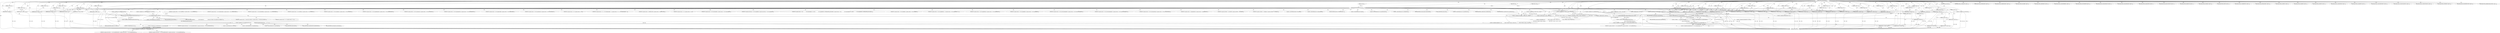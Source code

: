 digraph "TIFFVGetFieldDefaulted" {  
"21192" [label = <(METHOD,TIFFVGetFieldDefaulted)<SUB>214</SUB>> ]
"21487" [label = <(METHOD_RETURN,int)<SUB>214</SUB>> ]
"21193" [label = <(PARAM,TIFF *tif)<SUB>214</SUB>> ]
"21194" [label = <(PARAM,uint32_t tag)<SUB>214</SUB>> ]
"21195" [label = <(PARAM,va_list ap)<SUB>214</SUB>> ]
"21198" [label = <(&lt;operator&gt;.assignment,*td = &amp;tif-&gt;tif_dir)<SUB>216</SUB>> ]
"21485" [label = <(RETURN,return 0;,return 0;)<SUB>370</SUB>> ]
"21205" [label = <(TIFFVGetField,TIFFVGetField(tif, tag, ap))<SUB>218</SUB>> ]
"21213" [label = <(IDENTIFIER,tag,switch(tag))<SUB>220</SUB>> ]
"21486" [label = <(LITERAL,0,return 0;)<SUB>370</SUB>> ]
"21210" [label = <(RETURN,return (1);,return (1);)<SUB>219</SUB>> ]
"21216" [label = <(IDENTIFIER,TIFFTAG_SUBFILETYPE,&lt;empty&gt;)<SUB>222</SUB>> ]
"21218" [label = <(RETURN,return (1);,return (1);)<SUB>224</SUB>> ]
"21221" [label = <(IDENTIFIER,TIFFTAG_BITSPERSAMPLE,&lt;empty&gt;)<SUB>225</SUB>> ]
"21223" [label = <(RETURN,return (1);,return (1);)<SUB>227</SUB>> ]
"21226" [label = <(IDENTIFIER,TIFFTAG_THRESHHOLDING,&lt;empty&gt;)<SUB>228</SUB>> ]
"21228" [label = <(RETURN,return (1);,return (1);)<SUB>230</SUB>> ]
"21231" [label = <(IDENTIFIER,TIFFTAG_FILLORDER,&lt;empty&gt;)<SUB>231</SUB>> ]
"21233" [label = <(RETURN,return (1);,return (1);)<SUB>233</SUB>> ]
"21236" [label = <(IDENTIFIER,TIFFTAG_ORIENTATION,&lt;empty&gt;)<SUB>234</SUB>> ]
"21238" [label = <(RETURN,return (1);,return (1);)<SUB>236</SUB>> ]
"21241" [label = <(IDENTIFIER,TIFFTAG_SAMPLESPERPIXEL,&lt;empty&gt;)<SUB>237</SUB>> ]
"21243" [label = <(RETURN,return (1);,return (1);)<SUB>239</SUB>> ]
"21246" [label = <(IDENTIFIER,TIFFTAG_ROWSPERSTRIP,&lt;empty&gt;)<SUB>240</SUB>> ]
"21248" [label = <(RETURN,return (1);,return (1);)<SUB>242</SUB>> ]
"21251" [label = <(IDENTIFIER,TIFFTAG_MINSAMPLEVALUE,&lt;empty&gt;)<SUB>243</SUB>> ]
"21253" [label = <(RETURN,return (1);,return (1);)<SUB>245</SUB>> ]
"21256" [label = <(IDENTIFIER,TIFFTAG_MAXSAMPLEVALUE,&lt;empty&gt;)<SUB>246</SUB>> ]
"21296" [label = <(IDENTIFIER,TIFFTAG_PLANARCONFIG,&lt;empty&gt;)<SUB>273</SUB>> ]
"21298" [label = <(RETURN,return (1);,return (1);)<SUB>275</SUB>> ]
"21301" [label = <(IDENTIFIER,TIFFTAG_RESOLUTIONUNIT,&lt;empty&gt;)<SUB>276</SUB>> ]
"21303" [label = <(RETURN,return (1);,return (1);)<SUB>278</SUB>> ]
"21306" [label = <(IDENTIFIER,TIFFTAG_PREDICTOR,&lt;empty&gt;)<SUB>279</SUB>> ]
"21334" [label = <(IDENTIFIER,TIFFTAG_DOTRANGE,&lt;empty&gt;)<SUB>293</SUB>> ]
"21337" [label = <(RETURN,return (1);,return (1);)<SUB>296</SUB>> ]
"21340" [label = <(IDENTIFIER,TIFFTAG_INKSET,&lt;empty&gt;)<SUB>297</SUB>> ]
"21342" [label = <(RETURN,return 1;,return 1;)<SUB>299</SUB>> ]
"21345" [label = <(IDENTIFIER,TIFFTAG_NUMBEROFINKS,&lt;empty&gt;)<SUB>300</SUB>> ]
"21347" [label = <(RETURN,return (1);,return (1);)<SUB>302</SUB>> ]
"21350" [label = <(IDENTIFIER,TIFFTAG_EXTRASAMPLES,&lt;empty&gt;)<SUB>303</SUB>> ]
"21353" [label = <(RETURN,return (1);,return (1);)<SUB>306</SUB>> ]
"21356" [label = <(IDENTIFIER,TIFFTAG_MATTEING,&lt;empty&gt;)<SUB>307</SUB>> ]
"21358" [label = <(RETURN,return (1);,return (1);)<SUB>311</SUB>> ]
"21361" [label = <(IDENTIFIER,TIFFTAG_TILEDEPTH,&lt;empty&gt;)<SUB>312</SUB>> ]
"21363" [label = <(RETURN,return (1);,return (1);)<SUB>314</SUB>> ]
"21366" [label = <(IDENTIFIER,TIFFTAG_DATATYPE,&lt;empty&gt;)<SUB>315</SUB>> ]
"21368" [label = <(RETURN,return (1);,return (1);)<SUB>317</SUB>> ]
"21371" [label = <(IDENTIFIER,TIFFTAG_SAMPLEFORMAT,&lt;empty&gt;)<SUB>318</SUB>> ]
"21373" [label = <(RETURN,return (1);,return (1);)<SUB>320</SUB>> ]
"21376" [label = <(IDENTIFIER,TIFFTAG_IMAGEDEPTH,&lt;empty&gt;)<SUB>321</SUB>> ]
"21378" [label = <(RETURN,return (1);,return (1);)<SUB>323</SUB>> ]
"21381" [label = <(IDENTIFIER,TIFFTAG_YCBCRCOEFFICIENTS,&lt;empty&gt;)<SUB>324</SUB>> ]
"21394" [label = <(IDENTIFIER,TIFFTAG_YCBCRSUBSAMPLING,&lt;empty&gt;)<SUB>331</SUB>> ]
"21397" [label = <(RETURN,return (1);,return (1);)<SUB>334</SUB>> ]
"21400" [label = <(IDENTIFIER,TIFFTAG_YCBCRPOSITIONING,&lt;empty&gt;)<SUB>335</SUB>> ]
"21402" [label = <(RETURN,return (1);,return (1);)<SUB>337</SUB>> ]
"21405" [label = <(IDENTIFIER,TIFFTAG_WHITEPOINT,&lt;empty&gt;)<SUB>338</SUB>> ]
"21429" [label = <(IDENTIFIER,TIFFTAG_TRANSFERFUNCTION,&lt;empty&gt;)<SUB>349</SUB>> ]
"21465" [label = <(RETURN,return (1);,return (1);)<SUB>363</SUB>> ]
"21468" [label = <(IDENTIFIER,TIFFTAG_REFERENCEBLACKWHITE,&lt;empty&gt;)<SUB>364</SUB>> ]
"21483" [label = <(RETURN,return (1);,return (1);)<SUB>368</SUB>> ]
"21211" [label = <(LITERAL,1,return (1);)<SUB>219</SUB>> ]
"21219" [label = <(LITERAL,1,return (1);)<SUB>224</SUB>> ]
"21224" [label = <(LITERAL,1,return (1);)<SUB>227</SUB>> ]
"21229" [label = <(LITERAL,1,return (1);)<SUB>230</SUB>> ]
"21234" [label = <(LITERAL,1,return (1);)<SUB>233</SUB>> ]
"21239" [label = <(LITERAL,1,return (1);)<SUB>236</SUB>> ]
"21244" [label = <(LITERAL,1,return (1);)<SUB>239</SUB>> ]
"21249" [label = <(LITERAL,1,return (1);)<SUB>242</SUB>> ]
"21254" [label = <(LITERAL,1,return (1);)<SUB>245</SUB>> ]
"21293" [label = <(RETURN,return (1);,return (1);)<SUB>271</SUB>> ]
"21299" [label = <(LITERAL,1,return (1);)<SUB>275</SUB>> ]
"21304" [label = <(LITERAL,1,return (1);)<SUB>278</SUB>> ]
"21309" [label = <(&lt;operator&gt;.assignment,*sp = (TIFFPredictorState *)tif-&gt;tif_data)<SUB>281</SUB>> ]
"21331" [label = <(RETURN,return 1;,return 1;)<SUB>291</SUB>> ]
"21338" [label = <(LITERAL,1,return (1);)<SUB>296</SUB>> ]
"21343" [label = <(LITERAL,1,return 1;)<SUB>299</SUB>> ]
"21348" [label = <(LITERAL,1,return (1);)<SUB>302</SUB>> ]
"21354" [label = <(LITERAL,1,return (1);)<SUB>306</SUB>> ]
"21359" [label = <(LITERAL,1,return (1);)<SUB>311</SUB>> ]
"21364" [label = <(LITERAL,1,return (1);)<SUB>314</SUB>> ]
"21369" [label = <(LITERAL,1,return (1);)<SUB>317</SUB>> ]
"21374" [label = <(LITERAL,1,return (1);)<SUB>320</SUB>> ]
"21379" [label = <(LITERAL,1,return (1);)<SUB>323</SUB>> ]
"21384" [label = <(&lt;operator&gt;.assignment,ycbcrcoeffs[] = {0.299f, 0.587f, 0.114f})<SUB>327</SUB>> ]
"21391" [label = <(RETURN,return 1;,return 1;)<SUB>329</SUB>> ]
"21398" [label = <(LITERAL,1,return (1);)<SUB>334</SUB>> ]
"21403" [label = <(LITERAL,1,return (1);)<SUB>337</SUB>> ]
"21408" [label = <(&lt;operator&gt;.assignment,whitepoint[] = {\012                D50_X0 / (D50_X0 + D50_Y0 + D50_Z0),\012                D50_Y0 / (D50_X0 + D50_Y0 + D50_Z0)})<SUB>343</SUB>> ]
"21426" [label = <(RETURN,return 1;,return 1;)<SUB>347</SUB>> ]
"21431" [label = <(&lt;operator&gt;.logicalAnd,!td-&gt;td_transferfunction[0] &amp;&amp;\012                !TIFFDefaultTransferFunction(tif, td))<SUB>350</SUB>> ]
"21453" [label = <(&lt;operator&gt;.greaterThan,td-&gt;td_samplesperpixel - td-&gt;td_extrasamples &gt; 1)<SUB>358</SUB>> ]
"21466" [label = <(LITERAL,1,return (1);)<SUB>363</SUB>> ]
"21470" [label = <(&lt;operator&gt;.logicalAnd,!td-&gt;td_refblackwhite &amp;&amp; !TIFFDefaultRefBlackWhite(tif, td))<SUB>365</SUB>> ]
"21484" [label = <(LITERAL,1,return (1);)<SUB>368</SUB>> ]
"21260" [label = <(&lt;operator&gt;.greaterThan,td-&gt;td_bitspersample &gt; 0)<SUB>252</SUB>> ]
"21294" [label = <(LITERAL,1,return (1);)<SUB>271</SUB>> ]
"21317" [label = <(&lt;operator&gt;.equals,sp == NULL)<SUB>282</SUB>> ]
"21332" [label = <(LITERAL,1,return 1;)<SUB>291</SUB>> ]
"21392" [label = <(LITERAL,1,return 1;)<SUB>329</SUB>> ]
"21427" [label = <(LITERAL,1,return 1;)<SUB>347</SUB>> ]
"21443" [label = <(TIFFErrorExtR,TIFFErrorExtR(tif, tif-&gt;tif_name,\012                              &quot;No space for \&quot;TransferFunction\&quot; tag&quot;))<SUB>353</SUB>> ]
"21449" [label = <(RETURN,return (0);,return (0);)<SUB>355</SUB>> ]
"21480" [label = <(RETURN,return (0);,return (0);)<SUB>366</SUB>> ]
"21321" [label = <(TIFFErrorExtR,TIFFErrorExtR(\012                    tif, tif-&gt;tif_name,\012                    &quot;Cannot get \&quot;Predictor\&quot; tag as plugin is not configured&quot;))<SUB>284</SUB>> ]
"21328" [label = <(RETURN,return 0;,return 0;)<SUB>288</SUB>> ]
"21386" [label = <(&lt;operator&gt;.arrayInitializer,{0.299f, 0.587f, 0.114f})<SUB>327</SUB>> ]
"21410" [label = <(&lt;operator&gt;.arrayInitializer,{\012                D50_X0 / (D50_X0 + D50_Y0 + D50_Z0),\012                D50_Y0 / (D50_X0 + D50_Y0 + D50_Z0)})<SUB>343</SUB>> ]
"21432" [label = <(&lt;operator&gt;.logicalNot,!td-&gt;td_transferfunction[0])<SUB>350</SUB>> ]
"21438" [label = <(&lt;operator&gt;.logicalNot,!TIFFDefaultTransferFunction(tif, td))<SUB>351</SUB>> ]
"21450" [label = <(LITERAL,0,return (0);)<SUB>355</SUB>> ]
"21454" [label = <(&lt;operator&gt;.subtraction,td-&gt;td_samplesperpixel - td-&gt;td_extrasamples)<SUB>358</SUB>> ]
"21471" [label = <(&lt;operator&gt;.logicalNot,!td-&gt;td_refblackwhite)<SUB>365</SUB>> ]
"21475" [label = <(&lt;operator&gt;.logicalNot,!TIFFDefaultRefBlackWhite(tif, td))<SUB>365</SUB>> ]
"21481" [label = <(LITERAL,0,return (0);)<SUB>366</SUB>> ]
"21267" [label = <(&lt;operator&gt;.lessEqualsThan,td-&gt;td_bitspersample &lt;= 16)<SUB>256</SUB>> ]
"21289" [label = <(&lt;operator&gt;.assignment,maxsamplevalue = 0)<SUB>268</SUB>> ]
"21329" [label = <(LITERAL,0,return 0;)<SUB>288</SUB>> ]
"21411" [label = <(&lt;operator&gt;.division,D50_X0 / (D50_X0 + D50_Y0 + D50_Z0))<SUB>344</SUB>> ]
"21418" [label = <(&lt;operator&gt;.division,D50_Y0 / (D50_X0 + D50_Y0 + D50_Z0))<SUB>345</SUB>> ]
"21439" [label = <(TIFFDefaultTransferFunction,TIFFDefaultTransferFunction(tif, td))<SUB>351</SUB>> ]
"21476" [label = <(TIFFDefaultRefBlackWhite,TIFFDefaultRefBlackWhite(tif, td))<SUB>365</SUB>> ]
"21273" [label = <(&lt;operator&gt;.assignment,maxsamplevalue = (1 &lt;&lt; td-&gt;td_bitspersample) -\012                                     1)<SUB>258</SUB>> ]
"21413" [label = <(&lt;operator&gt;.addition,D50_X0 + D50_Y0 + D50_Z0)<SUB>344</SUB>> ]
"21420" [label = <(&lt;operator&gt;.addition,D50_X0 + D50_Y0 + D50_Z0)<SUB>345</SUB>> ]
"21284" [label = <(&lt;operator&gt;.assignment,maxsamplevalue = 65535)<SUB>263</SUB>> ]
"21414" [label = <(&lt;operator&gt;.addition,D50_X0 + D50_Y0)<SUB>344</SUB>> ]
"21421" [label = <(&lt;operator&gt;.addition,D50_X0 + D50_Y0)<SUB>345</SUB>> ]
"21275" [label = <(&lt;operator&gt;.subtraction,(1 &lt;&lt; td-&gt;td_bitspersample) -\012                                     1)<SUB>258</SUB>> ]
"21276" [label = <(&lt;operator&gt;.shiftLeft,1 &lt;&lt; td-&gt;td_bitspersample)<SUB>258</SUB>> ]
"21217" [label = <(UNKNOWN,*va_arg(ap, uint32_t *) = td-&gt;td_subfiletype;,*va_arg(ap, uint32_t *) = td-&gt;td_subfiletype;)<SUB>223</SUB>> ]
"21222" [label = <(UNKNOWN,*va_arg(ap, uint16_t *) = td-&gt;td_bitspersample;,*va_arg(ap, uint16_t *) = td-&gt;td_bitspersample;)<SUB>226</SUB>> ]
"21227" [label = <(UNKNOWN,*va_arg(ap, uint16_t *) = td-&gt;td_threshholding;,*va_arg(ap, uint16_t *) = td-&gt;td_threshholding;)<SUB>229</SUB>> ]
"21232" [label = <(UNKNOWN,*va_arg(ap, uint16_t *) = td-&gt;td_fillorder;,*va_arg(ap, uint16_t *) = td-&gt;td_fillorder;)<SUB>232</SUB>> ]
"21237" [label = <(UNKNOWN,*va_arg(ap, uint16_t *) = td-&gt;td_orientation;,*va_arg(ap, uint16_t *) = td-&gt;td_orientation;)<SUB>235</SUB>> ]
"21242" [label = <(UNKNOWN,*va_arg(ap, uint16_t *) = td-&gt;td_samplesperpixel;,*va_arg(ap, uint16_t *) = td-&gt;td_samplesperpixel;)<SUB>238</SUB>> ]
"21247" [label = <(UNKNOWN,*va_arg(ap, uint32_t *) = td-&gt;td_rowsperstrip;,*va_arg(ap, uint32_t *) = td-&gt;td_rowsperstrip;)<SUB>241</SUB>> ]
"21252" [label = <(UNKNOWN,*va_arg(ap, uint16_t *) = td-&gt;td_minsamplevalue;,*va_arg(ap, uint16_t *) = td-&gt;td_minsamplevalue;)<SUB>244</SUB>> ]
"21297" [label = <(UNKNOWN,*va_arg(ap, uint16_t *) = td-&gt;td_planarconfig;,*va_arg(ap, uint16_t *) = td-&gt;td_planarconfig;)<SUB>274</SUB>> ]
"21302" [label = <(UNKNOWN,*va_arg(ap, uint16_t *) = td-&gt;td_resolutionunit;,*va_arg(ap, uint16_t *) = td-&gt;td_resolutionunit;)<SUB>277</SUB>> ]
"21335" [label = <(UNKNOWN,*va_arg(ap, uint16_t *) = 0;,*va_arg(ap, uint16_t *) = 0;)<SUB>294</SUB>> ]
"21336" [label = <(UNKNOWN,*va_arg(ap, uint16_t *) = (1 &lt;&lt; td-&gt;td_bitspersample) - 1;,*va_arg(ap, uint16_t *) = (1 &lt;&lt; td-&gt;td_bitspersample) - 1;)<SUB>295</SUB>> ]
"21341" [label = <(UNKNOWN,*va_arg(ap, uint16_t *) = INKSET_CMYK;,*va_arg(ap, uint16_t *) = INKSET_CMYK;)<SUB>298</SUB>> ]
"21346" [label = <(UNKNOWN,*va_arg(ap, uint16_t *) = 4;,*va_arg(ap, uint16_t *) = 4;)<SUB>301</SUB>> ]
"21351" [label = <(UNKNOWN,*va_arg(ap, uint16_t *) = td-&gt;td_extrasamples;,*va_arg(ap, uint16_t *) = td-&gt;td_extrasamples;)<SUB>304</SUB>> ]
"21352" [label = <(UNKNOWN,*va_arg(ap, const uint16_t **) = td-&gt;td_sampleinfo;,*va_arg(ap, const uint16_t **) = td-&gt;td_sampleinfo;)<SUB>305</SUB>> ]
"21357" [label = <(UNKNOWN,*va_arg(ap, uint16_t *) =\012                (td-&gt;td_extrasamples == 1 &amp;&amp;\012                 td-&gt;td_sampleinfo[0] == EXTRASAMPLE_ASSOCALPHA);,*va_arg(ap, uint16_t *) =\012                (td-&gt;td_extrasamples == 1 &amp;&amp;\012                 td-&gt;td_sampleinfo[0] == EXTRASAMPLE_ASSOCALPHA);)<SUB>308</SUB>> ]
"21362" [label = <(UNKNOWN,*va_arg(ap, uint32_t *) = td-&gt;td_tiledepth;,*va_arg(ap, uint32_t *) = td-&gt;td_tiledepth;)<SUB>313</SUB>> ]
"21367" [label = <(UNKNOWN,*va_arg(ap, uint16_t *) = td-&gt;td_sampleformat - 1;,*va_arg(ap, uint16_t *) = td-&gt;td_sampleformat - 1;)<SUB>316</SUB>> ]
"21372" [label = <(UNKNOWN,*va_arg(ap, uint16_t *) = td-&gt;td_sampleformat;,*va_arg(ap, uint16_t *) = td-&gt;td_sampleformat;)<SUB>319</SUB>> ]
"21377" [label = <(UNKNOWN,*va_arg(ap, uint32_t *) = td-&gt;td_imagedepth;,*va_arg(ap, uint32_t *) = td-&gt;td_imagedepth;)<SUB>322</SUB>> ]
"21395" [label = <(UNKNOWN,*va_arg(ap, uint16_t *) = td-&gt;td_ycbcrsubsampling[0];,*va_arg(ap, uint16_t *) = td-&gt;td_ycbcrsubsampling[0];)<SUB>332</SUB>> ]
"21396" [label = <(UNKNOWN,*va_arg(ap, uint16_t *) = td-&gt;td_ycbcrsubsampling[1];,*va_arg(ap, uint16_t *) = td-&gt;td_ycbcrsubsampling[1];)<SUB>333</SUB>> ]
"21401" [label = <(UNKNOWN,*va_arg(ap, uint16_t *) = td-&gt;td_ycbcrpositioning;,*va_arg(ap, uint16_t *) = td-&gt;td_ycbcrpositioning;)<SUB>336</SUB>> ]
"21451" [label = <(UNKNOWN,*va_arg(ap, const uint16_t **) = td-&gt;td_transferfunction[0];,*va_arg(ap, const uint16_t **) = td-&gt;td_transferfunction[0];)<SUB>357</SUB>> ]
"21482" [label = <(UNKNOWN,*va_arg(ap, const float **) = td-&gt;td_refblackwhite;,*va_arg(ap, const float **) = td-&gt;td_refblackwhite;)<SUB>367</SUB>> ]
"21292" [label = <(UNKNOWN,*va_arg(ap, uint16_t *) = maxsamplevalue;,*va_arg(ap, uint16_t *) = maxsamplevalue;)<SUB>270</SUB>> ]
"21330" [label = <(UNKNOWN,*va_arg(ap, uint16_t *) = (uint16_t)sp-&gt;predictor;,*va_arg(ap, uint16_t *) = (uint16_t)sp-&gt;predictor;)<SUB>290</SUB>> ]
"21390" [label = <(UNKNOWN,*va_arg(ap, const float **) = ycbcrcoeffs;,*va_arg(ap, const float **) = ycbcrcoeffs;)<SUB>328</SUB>> ]
"21425" [label = <(UNKNOWN,*va_arg(ap, const float **) = whitepoint;,*va_arg(ap, const float **) = whitepoint;)<SUB>346</SUB>> ]
"21311" [label = <(&lt;operator&gt;.cast,(TIFFPredictorState *)tif-&gt;tif_data)<SUB>281</SUB>> ]
"21463" [label = <(UNKNOWN,*va_arg(ap, const uint16_t **) = td-&gt;td_transferfunction[1];,*va_arg(ap, const uint16_t **) = td-&gt;td_transferfunction[1];)<SUB>360</SUB>> ]
"21464" [label = <(UNKNOWN,*va_arg(ap, const uint16_t **) = td-&gt;td_transferfunction[2];,*va_arg(ap, const uint16_t **) = td-&gt;td_transferfunction[2];)<SUB>361</SUB>> ]
"21261" [label = <(&lt;operator&gt;.indirectFieldAccess,td-&gt;td_bitspersample)<SUB>252</SUB>> ]
"21312" [label = <(UNKNOWN,TIFFPredictorState *,TIFFPredictorState *)<SUB>281</SUB>> ]
"21313" [label = <(&lt;operator&gt;.indirectFieldAccess,tif-&gt;tif_data)<SUB>281</SUB>> ]
"21327" [label = <(UNKNOWN,*va_arg(ap, uint16_t *) = 0;,*va_arg(ap, uint16_t *) = 0;)<SUB>287</SUB>> ]
"21433" [label = <(&lt;operator&gt;.indirectIndexAccess,td-&gt;td_transferfunction[0])<SUB>350</SUB>> ]
"21445" [label = <(&lt;operator&gt;.indirectFieldAccess,tif-&gt;tif_name)<SUB>353</SUB>> ]
"21455" [label = <(&lt;operator&gt;.indirectFieldAccess,td-&gt;td_samplesperpixel)<SUB>358</SUB>> ]
"21458" [label = <(&lt;operator&gt;.indirectFieldAccess,td-&gt;td_extrasamples)<SUB>358</SUB>> ]
"21472" [label = <(&lt;operator&gt;.indirectFieldAccess,td-&gt;td_refblackwhite)<SUB>365</SUB>> ]
"21263" [label = <(FIELD_IDENTIFIER,td_bitspersample,td_bitspersample)<SUB>252</SUB>> ]
"21315" [label = <(FIELD_IDENTIFIER,tif_data,tif_data)<SUB>281</SUB>> ]
"21323" [label = <(&lt;operator&gt;.indirectFieldAccess,tif-&gt;tif_name)<SUB>285</SUB>> ]
"21434" [label = <(&lt;operator&gt;.indirectFieldAccess,td-&gt;td_transferfunction)<SUB>350</SUB>> ]
"21447" [label = <(FIELD_IDENTIFIER,tif_name,tif_name)<SUB>353</SUB>> ]
"21457" [label = <(FIELD_IDENTIFIER,td_samplesperpixel,td_samplesperpixel)<SUB>358</SUB>> ]
"21460" [label = <(FIELD_IDENTIFIER,td_extrasamples,td_extrasamples)<SUB>358</SUB>> ]
"21474" [label = <(FIELD_IDENTIFIER,td_refblackwhite,td_refblackwhite)<SUB>365</SUB>> ]
"21268" [label = <(&lt;operator&gt;.indirectFieldAccess,td-&gt;td_bitspersample)<SUB>256</SUB>> ]
"21325" [label = <(FIELD_IDENTIFIER,tif_name,tif_name)<SUB>285</SUB>> ]
"21436" [label = <(FIELD_IDENTIFIER,td_transferfunction,td_transferfunction)<SUB>350</SUB>> ]
"21270" [label = <(FIELD_IDENTIFIER,td_bitspersample,td_bitspersample)<SUB>256</SUB>> ]
"21278" [label = <(&lt;operator&gt;.indirectFieldAccess,td-&gt;td_bitspersample)<SUB>258</SUB>> ]
"21280" [label = <(FIELD_IDENTIFIER,td_bitspersample,td_bitspersample)<SUB>258</SUB>> ]
  "21347" -> "21487"  [ label = "DDG: &lt;RET&gt;"] 
  "21426" -> "21487"  [ label = "DDG: &lt;RET&gt;"] 
  "21210" -> "21487"  [ label = "DDG: &lt;RET&gt;"] 
  "21223" -> "21487"  [ label = "DDG: &lt;RET&gt;"] 
  "21378" -> "21487"  [ label = "DDG: &lt;RET&gt;"] 
  "21248" -> "21487"  [ label = "DDG: &lt;RET&gt;"] 
  "21293" -> "21487"  [ label = "DDG: &lt;RET&gt;"] 
  "21342" -> "21487"  [ label = "DDG: &lt;RET&gt;"] 
  "21228" -> "21487"  [ label = "DDG: &lt;RET&gt;"] 
  "21391" -> "21487"  [ label = "DDG: &lt;RET&gt;"] 
  "21480" -> "21487"  [ label = "DDG: &lt;RET&gt;"] 
  "21353" -> "21487"  [ label = "DDG: &lt;RET&gt;"] 
  "21465" -> "21487"  [ label = "DDG: &lt;RET&gt;"] 
  "21368" -> "21487"  [ label = "DDG: &lt;RET&gt;"] 
  "21238" -> "21487"  [ label = "DDG: &lt;RET&gt;"] 
  "21233" -> "21487"  [ label = "DDG: &lt;RET&gt;"] 
  "21449" -> "21487"  [ label = "DDG: &lt;RET&gt;"] 
  "21337" -> "21487"  [ label = "DDG: &lt;RET&gt;"] 
  "21298" -> "21487"  [ label = "DDG: &lt;RET&gt;"] 
  "21253" -> "21487"  [ label = "DDG: &lt;RET&gt;"] 
  "21483" -> "21487"  [ label = "DDG: &lt;RET&gt;"] 
  "21328" -> "21487"  [ label = "DDG: &lt;RET&gt;"] 
  "21331" -> "21487"  [ label = "DDG: &lt;RET&gt;"] 
  "21402" -> "21487"  [ label = "DDG: &lt;RET&gt;"] 
  "21218" -> "21487"  [ label = "DDG: &lt;RET&gt;"] 
  "21243" -> "21487"  [ label = "DDG: &lt;RET&gt;"] 
  "21397" -> "21487"  [ label = "DDG: &lt;RET&gt;"] 
  "21358" -> "21487"  [ label = "DDG: &lt;RET&gt;"] 
  "21303" -> "21487"  [ label = "DDG: &lt;RET&gt;"] 
  "21363" -> "21487"  [ label = "DDG: &lt;RET&gt;"] 
  "21373" -> "21487"  [ label = "DDG: &lt;RET&gt;"] 
  "21485" -> "21487"  [ label = "DDG: &lt;RET&gt;"] 
  "21198" -> "21487"  [ label = "DDG: td"] 
  "21198" -> "21487"  [ label = "DDG: &amp;tif-&gt;tif_dir"] 
  "21205" -> "21487"  [ label = "DDG: tif"] 
  "21205" -> "21487"  [ label = "DDG: tag"] 
  "21205" -> "21487"  [ label = "DDG: ap"] 
  "21205" -> "21487"  [ label = "DDG: TIFFVGetField(tif, tag, ap)"] 
  "21317" -> "21487"  [ label = "DDG: NULL"] 
  "21192" -> "21193"  [ label = "DDG: "] 
  "21192" -> "21194"  [ label = "DDG: "] 
  "21192" -> "21195"  [ label = "DDG: "] 
  "21486" -> "21485"  [ label = "DDG: 0"] 
  "21192" -> "21485"  [ label = "DDG: "] 
  "21192" -> "21198"  [ label = "DDG: "] 
  "21192" -> "21213"  [ label = "DDG: "] 
  "21192" -> "21486"  [ label = "DDG: "] 
  "21193" -> "21205"  [ label = "DDG: tif"] 
  "21192" -> "21205"  [ label = "DDG: "] 
  "21194" -> "21205"  [ label = "DDG: tag"] 
  "21195" -> "21205"  [ label = "DDG: ap"] 
  "21211" -> "21210"  [ label = "DDG: 1"] 
  "21192" -> "21210"  [ label = "DDG: "] 
  "21192" -> "21216"  [ label = "DDG: "] 
  "21219" -> "21218"  [ label = "DDG: 1"] 
  "21192" -> "21218"  [ label = "DDG: "] 
  "21192" -> "21221"  [ label = "DDG: "] 
  "21224" -> "21223"  [ label = "DDG: 1"] 
  "21192" -> "21223"  [ label = "DDG: "] 
  "21192" -> "21226"  [ label = "DDG: "] 
  "21229" -> "21228"  [ label = "DDG: 1"] 
  "21192" -> "21228"  [ label = "DDG: "] 
  "21192" -> "21231"  [ label = "DDG: "] 
  "21234" -> "21233"  [ label = "DDG: 1"] 
  "21192" -> "21233"  [ label = "DDG: "] 
  "21192" -> "21236"  [ label = "DDG: "] 
  "21239" -> "21238"  [ label = "DDG: 1"] 
  "21192" -> "21238"  [ label = "DDG: "] 
  "21192" -> "21241"  [ label = "DDG: "] 
  "21244" -> "21243"  [ label = "DDG: 1"] 
  "21192" -> "21243"  [ label = "DDG: "] 
  "21192" -> "21246"  [ label = "DDG: "] 
  "21249" -> "21248"  [ label = "DDG: 1"] 
  "21192" -> "21248"  [ label = "DDG: "] 
  "21192" -> "21251"  [ label = "DDG: "] 
  "21254" -> "21253"  [ label = "DDG: 1"] 
  "21192" -> "21253"  [ label = "DDG: "] 
  "21192" -> "21256"  [ label = "DDG: "] 
  "21192" -> "21296"  [ label = "DDG: "] 
  "21299" -> "21298"  [ label = "DDG: 1"] 
  "21192" -> "21298"  [ label = "DDG: "] 
  "21192" -> "21301"  [ label = "DDG: "] 
  "21304" -> "21303"  [ label = "DDG: 1"] 
  "21192" -> "21303"  [ label = "DDG: "] 
  "21192" -> "21306"  [ label = "DDG: "] 
  "21192" -> "21334"  [ label = "DDG: "] 
  "21338" -> "21337"  [ label = "DDG: 1"] 
  "21192" -> "21337"  [ label = "DDG: "] 
  "21192" -> "21340"  [ label = "DDG: "] 
  "21343" -> "21342"  [ label = "DDG: 1"] 
  "21192" -> "21342"  [ label = "DDG: "] 
  "21192" -> "21345"  [ label = "DDG: "] 
  "21348" -> "21347"  [ label = "DDG: 1"] 
  "21192" -> "21347"  [ label = "DDG: "] 
  "21192" -> "21350"  [ label = "DDG: "] 
  "21354" -> "21353"  [ label = "DDG: 1"] 
  "21192" -> "21353"  [ label = "DDG: "] 
  "21192" -> "21356"  [ label = "DDG: "] 
  "21359" -> "21358"  [ label = "DDG: 1"] 
  "21192" -> "21358"  [ label = "DDG: "] 
  "21192" -> "21361"  [ label = "DDG: "] 
  "21364" -> "21363"  [ label = "DDG: 1"] 
  "21192" -> "21363"  [ label = "DDG: "] 
  "21192" -> "21366"  [ label = "DDG: "] 
  "21369" -> "21368"  [ label = "DDG: 1"] 
  "21192" -> "21368"  [ label = "DDG: "] 
  "21192" -> "21371"  [ label = "DDG: "] 
  "21374" -> "21373"  [ label = "DDG: 1"] 
  "21192" -> "21373"  [ label = "DDG: "] 
  "21192" -> "21376"  [ label = "DDG: "] 
  "21379" -> "21378"  [ label = "DDG: 1"] 
  "21192" -> "21378"  [ label = "DDG: "] 
  "21192" -> "21381"  [ label = "DDG: "] 
  "21192" -> "21394"  [ label = "DDG: "] 
  "21398" -> "21397"  [ label = "DDG: 1"] 
  "21192" -> "21397"  [ label = "DDG: "] 
  "21192" -> "21400"  [ label = "DDG: "] 
  "21403" -> "21402"  [ label = "DDG: 1"] 
  "21192" -> "21402"  [ label = "DDG: "] 
  "21192" -> "21405"  [ label = "DDG: "] 
  "21192" -> "21429"  [ label = "DDG: "] 
  "21466" -> "21465"  [ label = "DDG: 1"] 
  "21192" -> "21465"  [ label = "DDG: "] 
  "21192" -> "21468"  [ label = "DDG: "] 
  "21484" -> "21483"  [ label = "DDG: 1"] 
  "21192" -> "21483"  [ label = "DDG: "] 
  "21192" -> "21211"  [ label = "DDG: "] 
  "21192" -> "21219"  [ label = "DDG: "] 
  "21192" -> "21224"  [ label = "DDG: "] 
  "21192" -> "21229"  [ label = "DDG: "] 
  "21192" -> "21234"  [ label = "DDG: "] 
  "21192" -> "21239"  [ label = "DDG: "] 
  "21192" -> "21244"  [ label = "DDG: "] 
  "21192" -> "21249"  [ label = "DDG: "] 
  "21192" -> "21254"  [ label = "DDG: "] 
  "21294" -> "21293"  [ label = "DDG: 1"] 
  "21192" -> "21293"  [ label = "DDG: "] 
  "21192" -> "21299"  [ label = "DDG: "] 
  "21192" -> "21304"  [ label = "DDG: "] 
  "21332" -> "21331"  [ label = "DDG: 1"] 
  "21192" -> "21331"  [ label = "DDG: "] 
  "21192" -> "21338"  [ label = "DDG: "] 
  "21192" -> "21343"  [ label = "DDG: "] 
  "21192" -> "21348"  [ label = "DDG: "] 
  "21192" -> "21354"  [ label = "DDG: "] 
  "21192" -> "21359"  [ label = "DDG: "] 
  "21192" -> "21364"  [ label = "DDG: "] 
  "21192" -> "21369"  [ label = "DDG: "] 
  "21192" -> "21374"  [ label = "DDG: "] 
  "21192" -> "21379"  [ label = "DDG: "] 
  "21386" -> "21384"  [ label = "DDG: 0.299f"] 
  "21386" -> "21384"  [ label = "DDG: 0.587f"] 
  "21386" -> "21384"  [ label = "DDG: 0.114f"] 
  "21392" -> "21391"  [ label = "DDG: 1"] 
  "21192" -> "21391"  [ label = "DDG: "] 
  "21192" -> "21398"  [ label = "DDG: "] 
  "21192" -> "21403"  [ label = "DDG: "] 
  "21410" -> "21408"  [ label = "DDG: D50_X0 / (D50_X0 + D50_Y0 + D50_Z0)"] 
  "21410" -> "21408"  [ label = "DDG: D50_Y0 / (D50_X0 + D50_Y0 + D50_Z0)"] 
  "21427" -> "21426"  [ label = "DDG: 1"] 
  "21192" -> "21426"  [ label = "DDG: "] 
  "21192" -> "21466"  [ label = "DDG: "] 
  "21192" -> "21484"  [ label = "DDG: "] 
  "21192" -> "21294"  [ label = "DDG: "] 
  "21192" -> "21309"  [ label = "DDG: "] 
  "21192" -> "21332"  [ label = "DDG: "] 
  "21192" -> "21384"  [ label = "DDG: "] 
  "21192" -> "21392"  [ label = "DDG: "] 
  "21192" -> "21408"  [ label = "DDG: "] 
  "21192" -> "21427"  [ label = "DDG: "] 
  "21432" -> "21431"  [ label = "DDG: td-&gt;td_transferfunction[0]"] 
  "21438" -> "21431"  [ label = "DDG: TIFFDefaultTransferFunction(tif, td)"] 
  "21450" -> "21449"  [ label = "DDG: 0"] 
  "21192" -> "21449"  [ label = "DDG: "] 
  "21454" -> "21453"  [ label = "DDG: td-&gt;td_samplesperpixel"] 
  "21454" -> "21453"  [ label = "DDG: td-&gt;td_extrasamples"] 
  "21192" -> "21453"  [ label = "DDG: "] 
  "21471" -> "21470"  [ label = "DDG: td-&gt;td_refblackwhite"] 
  "21475" -> "21470"  [ label = "DDG: TIFFDefaultRefBlackWhite(tif, td)"] 
  "21481" -> "21480"  [ label = "DDG: 0"] 
  "21192" -> "21480"  [ label = "DDG: "] 
  "21192" -> "21260"  [ label = "DDG: "] 
  "21309" -> "21317"  [ label = "DDG: sp"] 
  "21192" -> "21317"  [ label = "DDG: "] 
  "21329" -> "21328"  [ label = "DDG: 0"] 
  "21192" -> "21328"  [ label = "DDG: "] 
  "21192" -> "21386"  [ label = "DDG: "] 
  "21411" -> "21410"  [ label = "DDG: D50_X0"] 
  "21411" -> "21410"  [ label = "DDG: D50_X0 + D50_Y0 + D50_Z0"] 
  "21418" -> "21410"  [ label = "DDG: D50_Y0"] 
  "21418" -> "21410"  [ label = "DDG: D50_X0 + D50_Y0 + D50_Z0"] 
  "21439" -> "21438"  [ label = "DDG: tif"] 
  "21439" -> "21438"  [ label = "DDG: td"] 
  "21205" -> "21443"  [ label = "DDG: tif"] 
  "21439" -> "21443"  [ label = "DDG: tif"] 
  "21192" -> "21443"  [ label = "DDG: "] 
  "21192" -> "21450"  [ label = "DDG: "] 
  "21476" -> "21475"  [ label = "DDG: tif"] 
  "21476" -> "21475"  [ label = "DDG: td"] 
  "21192" -> "21481"  [ label = "DDG: "] 
  "21192" -> "21289"  [ label = "DDG: "] 
  "21205" -> "21321"  [ label = "DDG: tif"] 
  "21192" -> "21321"  [ label = "DDG: "] 
  "21192" -> "21329"  [ label = "DDG: "] 
  "21192" -> "21411"  [ label = "DDG: "] 
  "21192" -> "21418"  [ label = "DDG: "] 
  "21411" -> "21418"  [ label = "DDG: D50_X0"] 
  "21205" -> "21439"  [ label = "DDG: tif"] 
  "21192" -> "21439"  [ label = "DDG: "] 
  "21198" -> "21439"  [ label = "DDG: td"] 
  "21205" -> "21476"  [ label = "DDG: tif"] 
  "21192" -> "21476"  [ label = "DDG: "] 
  "21198" -> "21476"  [ label = "DDG: td"] 
  "21260" -> "21267"  [ label = "DDG: td-&gt;td_bitspersample"] 
  "21192" -> "21267"  [ label = "DDG: "] 
  "21275" -> "21273"  [ label = "DDG: 1 &lt;&lt; td-&gt;td_bitspersample"] 
  "21275" -> "21273"  [ label = "DDG: 1"] 
  "21192" -> "21413"  [ label = "DDG: "] 
  "21411" -> "21420"  [ label = "DDG: D50_X0"] 
  "21192" -> "21420"  [ label = "DDG: "] 
  "21192" -> "21273"  [ label = "DDG: "] 
  "21192" -> "21284"  [ label = "DDG: "] 
  "21192" -> "21414"  [ label = "DDG: "] 
  "21411" -> "21421"  [ label = "DDG: D50_X0"] 
  "21192" -> "21421"  [ label = "DDG: "] 
  "21276" -> "21275"  [ label = "DDG: 1"] 
  "21276" -> "21275"  [ label = "DDG: td-&gt;td_bitspersample"] 
  "21192" -> "21275"  [ label = "DDG: "] 
  "21192" -> "21276"  [ label = "DDG: "] 
  "21267" -> "21276"  [ label = "DDG: td-&gt;td_bitspersample"] 
  "21205" -> "21210"  [ label = "CDG: "] 
  "21205" -> "21297"  [ label = "CDG: "] 
  "21205" -> "21217"  [ label = "CDG: "] 
  "21205" -> "21298"  [ label = "CDG: "] 
  "21205" -> "21377"  [ label = "CDG: "] 
  "21205" -> "21227"  [ label = "CDG: "] 
  "21205" -> "21312"  [ label = "CDG: "] 
  "21205" -> "21237"  [ label = "CDG: "] 
  "21205" -> "21335"  [ label = "CDG: "] 
  "21205" -> "21434"  [ label = "CDG: "] 
  "21205" -> "21261"  [ label = "CDG: "] 
  "21205" -> "21263"  [ label = "CDG: "] 
  "21205" -> "21472"  [ label = "CDG: "] 
  "21205" -> "21425"  [ label = "CDG: "] 
  "21205" -> "21413"  [ label = "CDG: "] 
  "21205" -> "21352"  [ label = "CDG: "] 
  "21205" -> "21303"  [ label = "CDG: "] 
  "21205" -> "21341"  [ label = "CDG: "] 
  "21205" -> "21432"  [ label = "CDG: "] 
  "21205" -> "21391"  [ label = "CDG: "] 
  "21205" -> "21357"  [ label = "CDG: "] 
  "21205" -> "21485"  [ label = "CDG: "] 
  "21205" -> "21311"  [ label = "CDG: "] 
  "21205" -> "21292"  [ label = "CDG: "] 
  "21205" -> "21367"  [ label = "CDG: "] 
  "21205" -> "21232"  [ label = "CDG: "] 
  "21205" -> "21222"  [ label = "CDG: "] 
  "21205" -> "21420"  [ label = "CDG: "] 
  "21205" -> "21373"  [ label = "CDG: "] 
  "21205" -> "21410"  [ label = "CDG: "] 
  "21205" -> "21342"  [ label = "CDG: "] 
  "21205" -> "21243"  [ label = "CDG: "] 
  "21205" -> "21253"  [ label = "CDG: "] 
  "21205" -> "21436"  [ label = "CDG: "] 
  "21205" -> "21337"  [ label = "CDG: "] 
  "21205" -> "21347"  [ label = "CDG: "] 
  "21205" -> "21223"  [ label = "CDG: "] 
  "21205" -> "21351"  [ label = "CDG: "] 
  "21205" -> "21336"  [ label = "CDG: "] 
  "21205" -> "21411"  [ label = "CDG: "] 
  "21205" -> "21242"  [ label = "CDG: "] 
  "21205" -> "21408"  [ label = "CDG: "] 
  "21205" -> "21402"  [ label = "CDG: "] 
  "21205" -> "21315"  [ label = "CDG: "] 
  "21205" -> "21302"  [ label = "CDG: "] 
  "21205" -> "21218"  [ label = "CDG: "] 
  "21205" -> "21362"  [ label = "CDG: "] 
  "21205" -> "21395"  [ label = "CDG: "] 
  "21205" -> "21397"  [ label = "CDG: "] 
  "21205" -> "21378"  [ label = "CDG: "] 
  "21205" -> "21228"  [ label = "CDG: "] 
  "21205" -> "21433"  [ label = "CDG: "] 
  "21205" -> "21396"  [ label = "CDG: "] 
  "21205" -> "21414"  [ label = "CDG: "] 
  "21205" -> "21471"  [ label = "CDG: "] 
  "21205" -> "21431"  [ label = "CDG: "] 
  "21205" -> "21238"  [ label = "CDG: "] 
  "21205" -> "21474"  [ label = "CDG: "] 
  "21205" -> "21418"  [ label = "CDG: "] 
  "21205" -> "21248"  [ label = "CDG: "] 
  "21205" -> "21426"  [ label = "CDG: "] 
  "21205" -> "21372"  [ label = "CDG: "] 
  "21205" -> "21363"  [ label = "CDG: "] 
  "21205" -> "21401"  [ label = "CDG: "] 
  "21205" -> "21260"  [ label = "CDG: "] 
  "21205" -> "21247"  [ label = "CDG: "] 
  "21205" -> "21368"  [ label = "CDG: "] 
  "21205" -> "21390"  [ label = "CDG: "] 
  "21205" -> "21233"  [ label = "CDG: "] 
  "21205" -> "21353"  [ label = "CDG: "] 
  "21205" -> "21386"  [ label = "CDG: "] 
  "21205" -> "21384"  [ label = "CDG: "] 
  "21205" -> "21309"  [ label = "CDG: "] 
  "21205" -> "21421"  [ label = "CDG: "] 
  "21205" -> "21293"  [ label = "CDG: "] 
  "21205" -> "21470"  [ label = "CDG: "] 
  "21205" -> "21252"  [ label = "CDG: "] 
  "21205" -> "21346"  [ label = "CDG: "] 
  "21205" -> "21358"  [ label = "CDG: "] 
  "21205" -> "21317"  [ label = "CDG: "] 
  "21205" -> "21313"  [ label = "CDG: "] 
  "21431" -> "21443"  [ label = "CDG: "] 
  "21431" -> "21451"  [ label = "CDG: "] 
  "21431" -> "21449"  [ label = "CDG: "] 
  "21431" -> "21455"  [ label = "CDG: "] 
  "21431" -> "21457"  [ label = "CDG: "] 
  "21431" -> "21453"  [ label = "CDG: "] 
  "21431" -> "21447"  [ label = "CDG: "] 
  "21431" -> "21460"  [ label = "CDG: "] 
  "21431" -> "21458"  [ label = "CDG: "] 
  "21431" -> "21465"  [ label = "CDG: "] 
  "21431" -> "21454"  [ label = "CDG: "] 
  "21431" -> "21445"  [ label = "CDG: "] 
  "21453" -> "21463"  [ label = "CDG: "] 
  "21453" -> "21464"  [ label = "CDG: "] 
  "21470" -> "21480"  [ label = "CDG: "] 
  "21470" -> "21482"  [ label = "CDG: "] 
  "21470" -> "21483"  [ label = "CDG: "] 
  "21260" -> "21267"  [ label = "CDG: "] 
  "21260" -> "21268"  [ label = "CDG: "] 
  "21260" -> "21270"  [ label = "CDG: "] 
  "21260" -> "21289"  [ label = "CDG: "] 
  "21317" -> "21331"  [ label = "CDG: "] 
  "21317" -> "21323"  [ label = "CDG: "] 
  "21317" -> "21325"  [ label = "CDG: "] 
  "21317" -> "21327"  [ label = "CDG: "] 
  "21317" -> "21328"  [ label = "CDG: "] 
  "21317" -> "21321"  [ label = "CDG: "] 
  "21317" -> "21330"  [ label = "CDG: "] 
  "21432" -> "21439"  [ label = "CDG: "] 
  "21432" -> "21438"  [ label = "CDG: "] 
  "21471" -> "21476"  [ label = "CDG: "] 
  "21471" -> "21475"  [ label = "CDG: "] 
  "21267" -> "21280"  [ label = "CDG: "] 
  "21267" -> "21284"  [ label = "CDG: "] 
  "21267" -> "21278"  [ label = "CDG: "] 
  "21267" -> "21275"  [ label = "CDG: "] 
  "21267" -> "21273"  [ label = "CDG: "] 
  "21267" -> "21276"  [ label = "CDG: "] 
}
